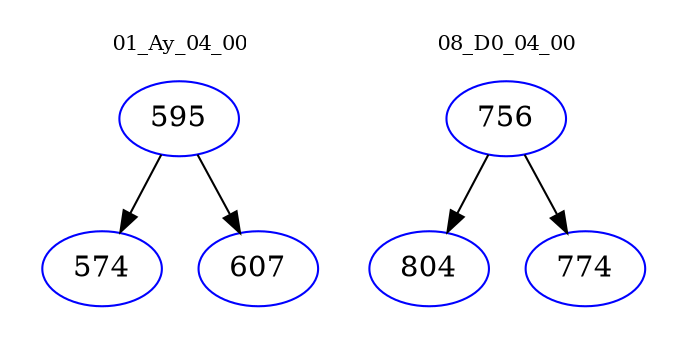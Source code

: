 digraph{
subgraph cluster_0 {
color = white
label = "01_Ay_04_00";
fontsize=10;
T0_595 [label="595", color="blue"]
T0_595 -> T0_574 [color="black"]
T0_574 [label="574", color="blue"]
T0_595 -> T0_607 [color="black"]
T0_607 [label="607", color="blue"]
}
subgraph cluster_1 {
color = white
label = "08_D0_04_00";
fontsize=10;
T1_756 [label="756", color="blue"]
T1_756 -> T1_804 [color="black"]
T1_804 [label="804", color="blue"]
T1_756 -> T1_774 [color="black"]
T1_774 [label="774", color="blue"]
}
}
